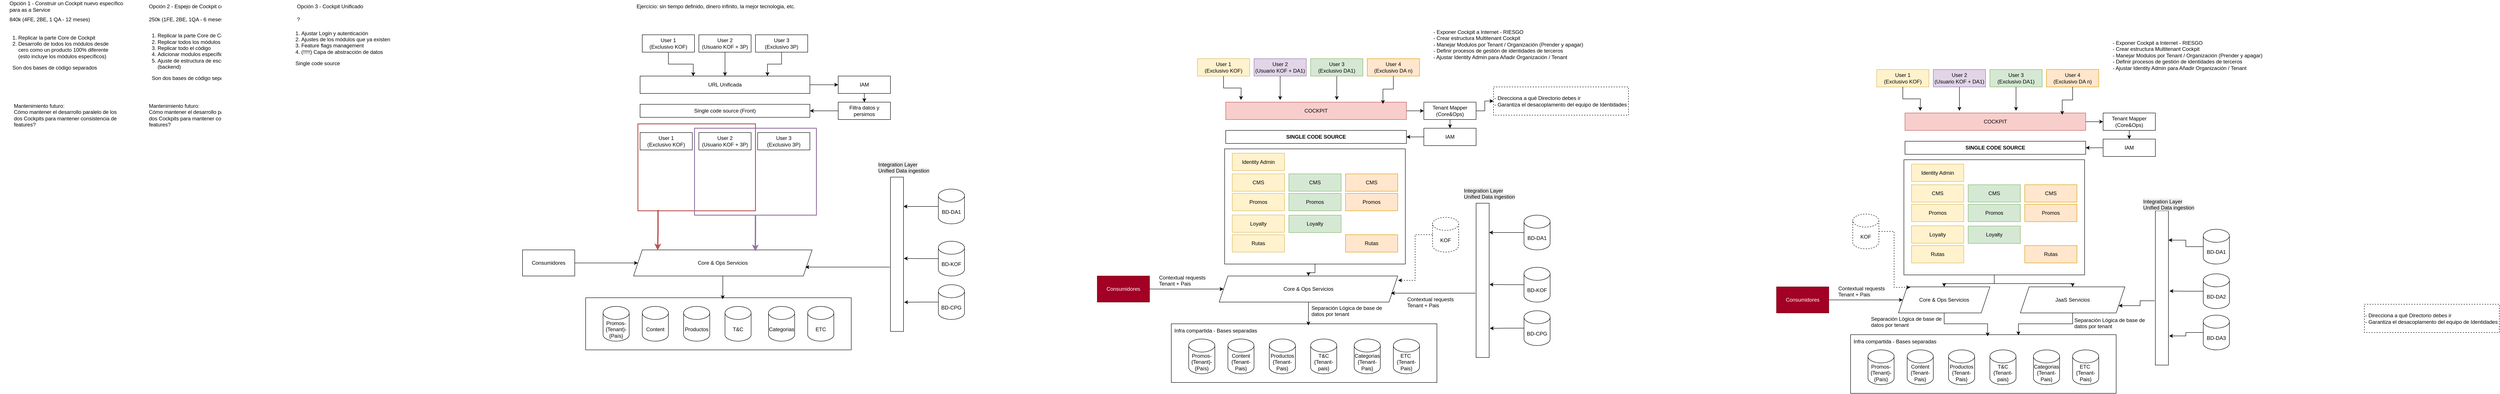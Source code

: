 <mxfile version="28.2.7">
  <diagram name="Página-1" id="Wu7hwuElQsuPuDVvXg_v">
    <mxGraphModel dx="1301" dy="725" grid="1" gridSize="10" guides="1" tooltips="1" connect="1" arrows="1" fold="1" page="1" pageScale="1" pageWidth="827" pageHeight="1169" math="0" shadow="0">
      <root>
        <mxCell id="0" />
        <mxCell id="1" parent="0" />
        <mxCell id="STXeZqaqaA8GETc3Noo8-48" value="" style="rounded=0;whiteSpace=wrap;html=1;" parent="1" vertex="1">
          <mxGeometry x="1545" y="735" width="610" height="120" as="geometry" />
        </mxCell>
        <mxCell id="fRw4ySLKxj_TL49dyoCy-1" value="Opción 1 - Construir un Cockpit nuevo específico para as a Service" style="text;html=1;align=left;verticalAlign=middle;whiteSpace=wrap;rounded=0;" parent="1" vertex="1">
          <mxGeometry x="220" y="50" width="270" height="30" as="geometry" />
        </mxCell>
        <mxCell id="fRw4ySLKxj_TL49dyoCy-2" value="Opción 2 - Espejo de Cockpit con ajustes" style="text;html=1;align=left;verticalAlign=middle;whiteSpace=wrap;rounded=0;" parent="1" vertex="1">
          <mxGeometry x="540" y="50" width="240" height="30" as="geometry" />
        </mxCell>
        <mxCell id="fRw4ySLKxj_TL49dyoCy-3" value="840k (4FE, 2BE, 1 QA - 12 meses)" style="text;html=1;align=left;verticalAlign=middle;whiteSpace=wrap;rounded=0;" parent="1" vertex="1">
          <mxGeometry x="220" y="80" width="200" height="30" as="geometry" />
        </mxCell>
        <mxCell id="fRw4ySLKxj_TL49dyoCy-4" value="&lt;ol&gt;&lt;li&gt;Replicar la parte Core de Cockpit&lt;/li&gt;&lt;li&gt;Desarrollo de todos los módulos desde cero como un producto 100% diferente (esto incluye los módulos específicos)&amp;nbsp;&lt;/li&gt;&lt;/ol&gt;&lt;div&gt;&lt;span style=&quot;white-space: pre;&quot;&gt;&#x9;&lt;/span&gt;Son dos bases de código separados&lt;/div&gt;" style="text;html=1;align=left;verticalAlign=middle;whiteSpace=wrap;rounded=0;" parent="1" vertex="1">
          <mxGeometry x="200" y="135" width="250" height="60" as="geometry" />
        </mxCell>
        <mxCell id="fRw4ySLKxj_TL49dyoCy-5" value="&lt;ol&gt;&lt;li&gt;Replicar la parte Core de Cockpit&lt;/li&gt;&lt;li&gt;Replicar todos los módulos desde cero&lt;/li&gt;&lt;li&gt;Replicar todo el código&lt;/li&gt;&lt;li&gt;Adicionar modulos específicos&lt;/li&gt;&lt;li&gt;Ajuste de estructura de escrita de datos (backend)&lt;/li&gt;&lt;/ol&gt;&lt;div&gt;&lt;span style=&quot;white-space: pre;&quot;&gt;&#x9;&lt;/span&gt;Son dos bases de código separados&lt;/div&gt;" style="text;html=1;align=left;verticalAlign=middle;whiteSpace=wrap;rounded=0;" parent="1" vertex="1">
          <mxGeometry x="520" y="130" width="260" height="90" as="geometry" />
        </mxCell>
        <mxCell id="fRw4ySLKxj_TL49dyoCy-6" value="Opción 3 - Cockpit Unificado" style="text;html=1;align=left;verticalAlign=middle;whiteSpace=wrap;rounded=0;" parent="1" vertex="1">
          <mxGeometry x="880" y="50" width="170" height="30" as="geometry" />
        </mxCell>
        <mxCell id="fRw4ySLKxj_TL49dyoCy-8" value="250k (1FE, 2BE, 1QA - 6 meses)" style="text;html=1;align=left;verticalAlign=middle;whiteSpace=wrap;rounded=0;" parent="1" vertex="1">
          <mxGeometry x="540" y="80" width="220" height="30" as="geometry" />
        </mxCell>
        <mxCell id="fRw4ySLKxj_TL49dyoCy-9" value="Mantenimiento futuro:&lt;div&gt;Cómo mantener el desarrollo paralelo de los dos Cockpits para mantener consistencia de features?&lt;/div&gt;" style="text;html=1;align=left;verticalAlign=middle;whiteSpace=wrap;rounded=0;" parent="1" vertex="1">
          <mxGeometry x="540" y="290" width="250" height="50" as="geometry" />
        </mxCell>
        <mxCell id="STXeZqaqaA8GETc3Noo8-1" value="Mantenimiento futuro:&lt;div&gt;Cómo mantener el desarrollo paralelo de los dos Cockpits para mantener consistencia de features?&lt;/div&gt;" style="text;html=1;align=left;verticalAlign=middle;whiteSpace=wrap;rounded=0;" parent="1" vertex="1">
          <mxGeometry x="230" y="290" width="250" height="50" as="geometry" />
        </mxCell>
        <mxCell id="STXeZqaqaA8GETc3Noo8-2" value="Ejercício: sin tiempo definido, dinero infinito, la mejor tecnologia, etc." style="text;html=1;align=left;verticalAlign=middle;whiteSpace=wrap;rounded=0;" parent="1" vertex="1">
          <mxGeometry x="1660" y="50" width="410" height="30" as="geometry" />
        </mxCell>
        <mxCell id="STXeZqaqaA8GETc3Noo8-16" style="edgeStyle=orthogonalEdgeStyle;rounded=0;orthogonalLoop=1;jettySize=auto;html=1;exitX=1;exitY=0.5;exitDx=0;exitDy=0;" parent="1" source="STXeZqaqaA8GETc3Noo8-3" target="STXeZqaqaA8GETc3Noo8-15" edge="1">
          <mxGeometry relative="1" as="geometry" />
        </mxCell>
        <mxCell id="STXeZqaqaA8GETc3Noo8-3" value="URL Unificada" style="rounded=0;whiteSpace=wrap;html=1;" parent="1" vertex="1">
          <mxGeometry x="1670" y="225" width="390" height="40" as="geometry" />
        </mxCell>
        <mxCell id="STXeZqaqaA8GETc3Noo8-4" value="User 1&lt;br&gt;(Exclusivo KOF)" style="rounded=0;whiteSpace=wrap;html=1;" parent="1" vertex="1">
          <mxGeometry x="1675" y="130" width="120" height="40" as="geometry" />
        </mxCell>
        <mxCell id="STXeZqaqaA8GETc3Noo8-8" style="edgeStyle=orthogonalEdgeStyle;rounded=0;orthogonalLoop=1;jettySize=auto;html=1;" parent="1" source="STXeZqaqaA8GETc3Noo8-5" target="STXeZqaqaA8GETc3Noo8-3" edge="1">
          <mxGeometry relative="1" as="geometry" />
        </mxCell>
        <mxCell id="STXeZqaqaA8GETc3Noo8-5" value="User 2&lt;br&gt;(Usuario KOF + 3P)" style="rounded=0;whiteSpace=wrap;html=1;" parent="1" vertex="1">
          <mxGeometry x="1805" y="130" width="120" height="40" as="geometry" />
        </mxCell>
        <mxCell id="STXeZqaqaA8GETc3Noo8-9" style="edgeStyle=orthogonalEdgeStyle;rounded=0;orthogonalLoop=1;jettySize=auto;html=1;entryX=0.75;entryY=0;entryDx=0;entryDy=0;" parent="1" source="STXeZqaqaA8GETc3Noo8-6" target="STXeZqaqaA8GETc3Noo8-3" edge="1">
          <mxGeometry relative="1" as="geometry" />
        </mxCell>
        <mxCell id="STXeZqaqaA8GETc3Noo8-6" value="User 3&lt;br&gt;(Exclusivo 3P)" style="rounded=0;whiteSpace=wrap;html=1;" parent="1" vertex="1">
          <mxGeometry x="1935" y="130" width="120" height="40" as="geometry" />
        </mxCell>
        <mxCell id="STXeZqaqaA8GETc3Noo8-7" style="edgeStyle=orthogonalEdgeStyle;rounded=0;orthogonalLoop=1;jettySize=auto;html=1;entryX=0.313;entryY=0.006;entryDx=0;entryDy=0;entryPerimeter=0;" parent="1" source="STXeZqaqaA8GETc3Noo8-4" target="STXeZqaqaA8GETc3Noo8-3" edge="1">
          <mxGeometry relative="1" as="geometry" />
        </mxCell>
        <mxCell id="STXeZqaqaA8GETc3Noo8-10" value="User 1&lt;br&gt;(Exclusivo KOF)" style="rounded=0;whiteSpace=wrap;html=1;" parent="1" vertex="1">
          <mxGeometry x="1670" y="355" width="120" height="40" as="geometry" />
        </mxCell>
        <mxCell id="STXeZqaqaA8GETc3Noo8-11" value="User 2&lt;br&gt;(Usuario KOF + 3P)" style="rounded=0;whiteSpace=wrap;html=1;" parent="1" vertex="1">
          <mxGeometry x="1805" y="355" width="120" height="40" as="geometry" />
        </mxCell>
        <mxCell id="STXeZqaqaA8GETc3Noo8-12" value="User 3&lt;br&gt;(Exclusivo 3P)" style="rounded=0;whiteSpace=wrap;html=1;" parent="1" vertex="1">
          <mxGeometry x="1940" y="355" width="120" height="40" as="geometry" />
        </mxCell>
        <mxCell id="STXeZqaqaA8GETc3Noo8-14" value="Single code source (Front)" style="rounded=0;whiteSpace=wrap;html=1;" parent="1" vertex="1">
          <mxGeometry x="1670" y="290" width="390" height="30" as="geometry" />
        </mxCell>
        <mxCell id="STXeZqaqaA8GETc3Noo8-19" style="edgeStyle=orthogonalEdgeStyle;rounded=0;orthogonalLoop=1;jettySize=auto;html=1;" parent="1" source="STXeZqaqaA8GETc3Noo8-15" target="STXeZqaqaA8GETc3Noo8-18" edge="1">
          <mxGeometry relative="1" as="geometry" />
        </mxCell>
        <mxCell id="STXeZqaqaA8GETc3Noo8-15" value="IAM" style="rounded=0;whiteSpace=wrap;html=1;" parent="1" vertex="1">
          <mxGeometry x="2125" y="225" width="120" height="40" as="geometry" />
        </mxCell>
        <mxCell id="STXeZqaqaA8GETc3Noo8-20" style="edgeStyle=orthogonalEdgeStyle;rounded=0;orthogonalLoop=1;jettySize=auto;html=1;" parent="1" source="STXeZqaqaA8GETc3Noo8-18" target="STXeZqaqaA8GETc3Noo8-14" edge="1">
          <mxGeometry relative="1" as="geometry" />
        </mxCell>
        <mxCell id="STXeZqaqaA8GETc3Noo8-18" value="Filtra datos y persimos" style="rounded=0;whiteSpace=wrap;html=1;" parent="1" vertex="1">
          <mxGeometry x="2125" y="285" width="120" height="40" as="geometry" />
        </mxCell>
        <mxCell id="STXeZqaqaA8GETc3Noo8-21" value="" style="rounded=0;whiteSpace=wrap;html=1;fillColor=none;strokeColor=#b85450;strokeWidth=2;" parent="1" vertex="1">
          <mxGeometry x="1665" y="335" width="270" height="200" as="geometry" />
        </mxCell>
        <mxCell id="STXeZqaqaA8GETc3Noo8-22" value="" style="rounded=0;whiteSpace=wrap;html=1;fillColor=none;strokeColor=#9673a6;strokeWidth=2;" parent="1" vertex="1">
          <mxGeometry x="1795" y="345" width="280" height="200" as="geometry" />
        </mxCell>
        <mxCell id="STXeZqaqaA8GETc3Noo8-28" value="Core &amp;amp; Ops Servicios" style="shape=parallelogram;perimeter=parallelogramPerimeter;whiteSpace=wrap;html=1;fixedSize=1;" parent="1" vertex="1">
          <mxGeometry x="1655" y="625" width="410" height="60" as="geometry" />
        </mxCell>
        <mxCell id="STXeZqaqaA8GETc3Noo8-29" value="BD-DA1" style="shape=cylinder3;whiteSpace=wrap;html=1;boundedLbl=1;backgroundOutline=1;size=15;" parent="1" vertex="1">
          <mxGeometry x="2355" y="485" width="60" height="80" as="geometry" />
        </mxCell>
        <mxCell id="STXeZqaqaA8GETc3Noo8-30" value="BD-KOF" style="shape=cylinder3;whiteSpace=wrap;html=1;boundedLbl=1;backgroundOutline=1;size=15;" parent="1" vertex="1">
          <mxGeometry x="2355" y="605" width="60" height="80" as="geometry" />
        </mxCell>
        <mxCell id="STXeZqaqaA8GETc3Noo8-31" value="BD-CPG" style="shape=cylinder3;whiteSpace=wrap;html=1;boundedLbl=1;backgroundOutline=1;size=15;" parent="1" vertex="1">
          <mxGeometry x="2355" y="705" width="60" height="80" as="geometry" />
        </mxCell>
        <mxCell id="STXeZqaqaA8GETc3Noo8-32" value="" style="rounded=0;whiteSpace=wrap;html=1;" parent="1" vertex="1">
          <mxGeometry x="2245" y="457.5" width="30" height="355" as="geometry" />
        </mxCell>
        <mxCell id="STXeZqaqaA8GETc3Noo8-33" value="&lt;span style=&quot;color: rgb(0, 0, 0); font-family: Helvetica; font-size: 12px; font-style: normal; font-variant-ligatures: normal; font-variant-caps: normal; font-weight: 400; letter-spacing: normal; orphans: 2; text-align: center; text-indent: 0px; text-transform: none; widows: 2; word-spacing: 0px; -webkit-text-stroke-width: 0px; white-space: normal; background-color: rgb(236, 236, 236); text-decoration-thickness: initial; text-decoration-style: initial; text-decoration-color: initial; float: none; display: inline !important;&quot;&gt;Integration Layer&lt;br&gt;Unified Data ingestion&lt;/span&gt;" style="text;whiteSpace=wrap;html=1;" parent="1" vertex="1">
          <mxGeometry x="2215" y="415" width="150" height="27.5" as="geometry" />
        </mxCell>
        <mxCell id="STXeZqaqaA8GETc3Noo8-34" style="edgeStyle=orthogonalEdgeStyle;rounded=0;orthogonalLoop=1;jettySize=auto;html=1;exitX=0;exitY=0.5;exitDx=0;exitDy=0;exitPerimeter=0;entryX=1;entryY=0.19;entryDx=0;entryDy=0;entryPerimeter=0;" parent="1" source="STXeZqaqaA8GETc3Noo8-29" target="STXeZqaqaA8GETc3Noo8-32" edge="1">
          <mxGeometry relative="1" as="geometry" />
        </mxCell>
        <mxCell id="STXeZqaqaA8GETc3Noo8-35" style="edgeStyle=orthogonalEdgeStyle;rounded=0;orthogonalLoop=1;jettySize=auto;html=1;exitX=0;exitY=0.5;exitDx=0;exitDy=0;exitPerimeter=0;entryX=1.023;entryY=0.527;entryDx=0;entryDy=0;entryPerimeter=0;" parent="1" source="STXeZqaqaA8GETc3Noo8-30" target="STXeZqaqaA8GETc3Noo8-32" edge="1">
          <mxGeometry relative="1" as="geometry" />
        </mxCell>
        <mxCell id="STXeZqaqaA8GETc3Noo8-36" style="edgeStyle=orthogonalEdgeStyle;rounded=0;orthogonalLoop=1;jettySize=auto;html=1;exitX=0;exitY=0.5;exitDx=0;exitDy=0;exitPerimeter=0;entryX=1.049;entryY=0.811;entryDx=0;entryDy=0;entryPerimeter=0;" parent="1" source="STXeZqaqaA8GETc3Noo8-31" target="STXeZqaqaA8GETc3Noo8-32" edge="1">
          <mxGeometry relative="1" as="geometry" />
        </mxCell>
        <mxCell id="STXeZqaqaA8GETc3Noo8-37" style="edgeStyle=orthogonalEdgeStyle;rounded=0;orthogonalLoop=1;jettySize=auto;html=1;exitX=-0.054;exitY=0.583;exitDx=0;exitDy=0;entryX=0.962;entryY=0.658;entryDx=0;entryDy=0;entryPerimeter=0;exitPerimeter=0;" parent="1" source="STXeZqaqaA8GETc3Noo8-32" target="STXeZqaqaA8GETc3Noo8-28" edge="1">
          <mxGeometry relative="1" as="geometry" />
        </mxCell>
        <mxCell id="STXeZqaqaA8GETc3Noo8-39" value="Promos-{Tenant}-{País}" style="shape=cylinder3;whiteSpace=wrap;html=1;boundedLbl=1;backgroundOutline=1;size=15;" parent="1" vertex="1">
          <mxGeometry x="1585" y="755" width="60" height="80" as="geometry" />
        </mxCell>
        <mxCell id="STXeZqaqaA8GETc3Noo8-40" value="Content" style="shape=cylinder3;whiteSpace=wrap;html=1;boundedLbl=1;backgroundOutline=1;size=15;" parent="1" vertex="1">
          <mxGeometry x="1675" y="755" width="60" height="80" as="geometry" />
        </mxCell>
        <mxCell id="STXeZqaqaA8GETc3Noo8-41" value="Productos" style="shape=cylinder3;whiteSpace=wrap;html=1;boundedLbl=1;backgroundOutline=1;size=15;" parent="1" vertex="1">
          <mxGeometry x="1770" y="755" width="60" height="80" as="geometry" />
        </mxCell>
        <mxCell id="STXeZqaqaA8GETc3Noo8-42" value="T&amp;amp;C" style="shape=cylinder3;whiteSpace=wrap;html=1;boundedLbl=1;backgroundOutline=1;size=15;" parent="1" vertex="1">
          <mxGeometry x="1865" y="755" width="60" height="80" as="geometry" />
        </mxCell>
        <mxCell id="STXeZqaqaA8GETc3Noo8-43" value="Categorias" style="shape=cylinder3;whiteSpace=wrap;html=1;boundedLbl=1;backgroundOutline=1;size=15;" parent="1" vertex="1">
          <mxGeometry x="1965" y="755" width="60" height="80" as="geometry" />
        </mxCell>
        <mxCell id="STXeZqaqaA8GETc3Noo8-44" value="ETC" style="shape=cylinder3;whiteSpace=wrap;html=1;boundedLbl=1;backgroundOutline=1;size=15;" parent="1" vertex="1">
          <mxGeometry x="2055" y="755" width="60" height="80" as="geometry" />
        </mxCell>
        <mxCell id="STXeZqaqaA8GETc3Noo8-45" style="edgeStyle=orthogonalEdgeStyle;rounded=0;orthogonalLoop=1;jettySize=auto;html=1;entryX=0.135;entryY=0.017;entryDx=0;entryDy=0;entryPerimeter=0;exitX=0.171;exitY=0.99;exitDx=0;exitDy=0;exitPerimeter=0;fillColor=#f8cecc;strokeColor=#b85450;strokeWidth=3;" parent="1" source="STXeZqaqaA8GETc3Noo8-21" target="STXeZqaqaA8GETc3Noo8-28" edge="1">
          <mxGeometry relative="1" as="geometry" />
        </mxCell>
        <mxCell id="STXeZqaqaA8GETc3Noo8-46" style="edgeStyle=orthogonalEdgeStyle;rounded=0;orthogonalLoop=1;jettySize=auto;html=1;entryX=0.682;entryY=0.054;entryDx=0;entryDy=0;entryPerimeter=0;fillColor=#e1d5e7;strokeColor=#9673a6;strokeWidth=3;" parent="1" source="STXeZqaqaA8GETc3Noo8-22" target="STXeZqaqaA8GETc3Noo8-28" edge="1">
          <mxGeometry relative="1" as="geometry" />
        </mxCell>
        <mxCell id="STXeZqaqaA8GETc3Noo8-49" style="edgeStyle=orthogonalEdgeStyle;rounded=0;orthogonalLoop=1;jettySize=auto;html=1;entryX=0.516;entryY=0.028;entryDx=0;entryDy=0;entryPerimeter=0;" parent="1" source="STXeZqaqaA8GETc3Noo8-28" target="STXeZqaqaA8GETc3Noo8-48" edge="1">
          <mxGeometry relative="1" as="geometry" />
        </mxCell>
        <mxCell id="STXeZqaqaA8GETc3Noo8-52" style="edgeStyle=orthogonalEdgeStyle;rounded=0;orthogonalLoop=1;jettySize=auto;html=1;exitX=1;exitY=0.5;exitDx=0;exitDy=0;" parent="1" source="STXeZqaqaA8GETc3Noo8-51" target="STXeZqaqaA8GETc3Noo8-28" edge="1">
          <mxGeometry relative="1" as="geometry">
            <mxPoint x="1515" y="655" as="sourcePoint" />
          </mxGeometry>
        </mxCell>
        <mxCell id="STXeZqaqaA8GETc3Noo8-51" value="Consumidores" style="rounded=0;whiteSpace=wrap;html=1;" parent="1" vertex="1">
          <mxGeometry x="1400" y="625" width="120" height="60" as="geometry" />
        </mxCell>
        <mxCell id="STXeZqaqaA8GETc3Noo8-53" value="&lt;ol&gt;&lt;li&gt;Ajustar Login y autenticación&lt;/li&gt;&lt;li&gt;Ajustes de los módulos que ya existen&lt;/li&gt;&lt;li&gt;Feature flags management&lt;/li&gt;&lt;li&gt;(!!!!!) Capa de abstracción de datos&lt;/li&gt;&lt;/ol&gt;&lt;div&gt;&lt;span style=&quot;white-space: pre;&quot;&gt;&#x9;&lt;/span&gt;Single code source&lt;/div&gt;" style="text;html=1;align=left;verticalAlign=middle;whiteSpace=wrap;rounded=0;" parent="1" vertex="1">
          <mxGeometry x="850" y="110" width="260" height="90" as="geometry" />
        </mxCell>
        <mxCell id="STXeZqaqaA8GETc3Noo8-54" value="?" style="text;html=1;align=left;verticalAlign=middle;whiteSpace=wrap;rounded=0;" parent="1" vertex="1">
          <mxGeometry x="880" y="80" width="220" height="30" as="geometry" />
        </mxCell>
        <mxCell id="oagNUMbqZlV5k69SQIgw-1" value="" style="rounded=0;whiteSpace=wrap;html=1;" vertex="1" parent="1">
          <mxGeometry x="2890" y="795" width="610" height="135" as="geometry" />
        </mxCell>
        <mxCell id="oagNUMbqZlV5k69SQIgw-3" style="edgeStyle=orthogonalEdgeStyle;rounded=0;orthogonalLoop=1;jettySize=auto;html=1;exitX=1;exitY=0.5;exitDx=0;exitDy=0;" edge="1" parent="1" source="oagNUMbqZlV5k69SQIgw-4" target="oagNUMbqZlV5k69SQIgw-16">
          <mxGeometry relative="1" as="geometry" />
        </mxCell>
        <mxCell id="oagNUMbqZlV5k69SQIgw-4" value="COCKPIT" style="rounded=0;whiteSpace=wrap;html=1;fillColor=#f8cecc;strokeColor=#b85450;" vertex="1" parent="1">
          <mxGeometry x="3015" y="285" width="415" height="40" as="geometry" />
        </mxCell>
        <mxCell id="oagNUMbqZlV5k69SQIgw-5" value="User 1&lt;br&gt;(Exclusivo KOF)" style="rounded=0;whiteSpace=wrap;html=1;fillColor=#fff2cc;strokeColor=#d6b656;align=center;verticalAlign=middle;fontFamily=Helvetica;fontSize=12;fontColor=default;" vertex="1" parent="1">
          <mxGeometry x="2950" y="185" width="120" height="40" as="geometry" />
        </mxCell>
        <mxCell id="oagNUMbqZlV5k69SQIgw-6" style="edgeStyle=orthogonalEdgeStyle;rounded=0;orthogonalLoop=1;jettySize=auto;html=1;" edge="1" parent="1" source="oagNUMbqZlV5k69SQIgw-7">
          <mxGeometry relative="1" as="geometry">
            <mxPoint x="3140" y="280" as="targetPoint" />
          </mxGeometry>
        </mxCell>
        <mxCell id="oagNUMbqZlV5k69SQIgw-7" value="User 2&lt;br&gt;(Usuario KOF + DA1)" style="rounded=0;whiteSpace=wrap;html=1;fillColor=#e1d5e7;strokeColor=#9673a6;" vertex="1" parent="1">
          <mxGeometry x="3080" y="185" width="120" height="40" as="geometry" />
        </mxCell>
        <mxCell id="oagNUMbqZlV5k69SQIgw-8" style="edgeStyle=orthogonalEdgeStyle;rounded=0;orthogonalLoop=1;jettySize=auto;html=1;" edge="1" parent="1" source="oagNUMbqZlV5k69SQIgw-9">
          <mxGeometry relative="1" as="geometry">
            <mxPoint x="3270" y="280" as="targetPoint" />
          </mxGeometry>
        </mxCell>
        <mxCell id="oagNUMbqZlV5k69SQIgw-9" value="User 3&lt;br&gt;(Exclusivo DA1)" style="rounded=0;whiteSpace=wrap;html=1;fillColor=#d5e8d4;strokeColor=#82b366;" vertex="1" parent="1">
          <mxGeometry x="3210" y="185" width="120" height="40" as="geometry" />
        </mxCell>
        <mxCell id="oagNUMbqZlV5k69SQIgw-10" style="edgeStyle=orthogonalEdgeStyle;rounded=0;orthogonalLoop=1;jettySize=auto;html=1;" edge="1" parent="1" source="oagNUMbqZlV5k69SQIgw-5">
          <mxGeometry relative="1" as="geometry">
            <mxPoint x="3050" y="280" as="targetPoint" />
          </mxGeometry>
        </mxCell>
        <mxCell id="oagNUMbqZlV5k69SQIgw-14" value="&lt;b&gt;SINGLE CODE SOURCE&lt;/b&gt;" style="rounded=0;whiteSpace=wrap;html=1;" vertex="1" parent="1">
          <mxGeometry x="3015" y="350" width="415" height="30" as="geometry" />
        </mxCell>
        <mxCell id="oagNUMbqZlV5k69SQIgw-15" style="edgeStyle=orthogonalEdgeStyle;rounded=0;orthogonalLoop=1;jettySize=auto;html=1;" edge="1" parent="1" source="oagNUMbqZlV5k69SQIgw-16" target="oagNUMbqZlV5k69SQIgw-18">
          <mxGeometry relative="1" as="geometry" />
        </mxCell>
        <mxCell id="oagNUMbqZlV5k69SQIgw-116" value="" style="edgeStyle=orthogonalEdgeStyle;rounded=0;orthogonalLoop=1;jettySize=auto;html=1;" edge="1" parent="1" source="oagNUMbqZlV5k69SQIgw-16" target="oagNUMbqZlV5k69SQIgw-115">
          <mxGeometry relative="1" as="geometry" />
        </mxCell>
        <mxCell id="oagNUMbqZlV5k69SQIgw-16" value="Tenant Mapper&lt;br&gt;(Core&amp;amp;Ops)" style="rounded=0;whiteSpace=wrap;html=1;" vertex="1" parent="1">
          <mxGeometry x="3470" y="285" width="120" height="40" as="geometry" />
        </mxCell>
        <mxCell id="oagNUMbqZlV5k69SQIgw-17" style="edgeStyle=orthogonalEdgeStyle;rounded=0;orthogonalLoop=1;jettySize=auto;html=1;" edge="1" parent="1" source="oagNUMbqZlV5k69SQIgw-18" target="oagNUMbqZlV5k69SQIgw-14">
          <mxGeometry relative="1" as="geometry" />
        </mxCell>
        <mxCell id="oagNUMbqZlV5k69SQIgw-18" value="IAM" style="rounded=0;whiteSpace=wrap;html=1;" vertex="1" parent="1">
          <mxGeometry x="3470" y="345" width="120" height="40" as="geometry" />
        </mxCell>
        <mxCell id="oagNUMbqZlV5k69SQIgw-21" value="Core &amp;amp; Ops Servicios" style="shape=parallelogram;perimeter=parallelogramPerimeter;whiteSpace=wrap;html=1;fixedSize=1;" vertex="1" parent="1">
          <mxGeometry x="3000" y="685" width="410" height="60" as="geometry" />
        </mxCell>
        <mxCell id="oagNUMbqZlV5k69SQIgw-22" value="BD-DA1" style="shape=cylinder3;whiteSpace=wrap;html=1;boundedLbl=1;backgroundOutline=1;size=15;" vertex="1" parent="1">
          <mxGeometry x="3700" y="545" width="60" height="80" as="geometry" />
        </mxCell>
        <mxCell id="oagNUMbqZlV5k69SQIgw-23" value="BD-KOF" style="shape=cylinder3;whiteSpace=wrap;html=1;boundedLbl=1;backgroundOutline=1;size=15;" vertex="1" parent="1">
          <mxGeometry x="3700" y="665" width="60" height="80" as="geometry" />
        </mxCell>
        <mxCell id="oagNUMbqZlV5k69SQIgw-24" value="BD-CPG" style="shape=cylinder3;whiteSpace=wrap;html=1;boundedLbl=1;backgroundOutline=1;size=15;" vertex="1" parent="1">
          <mxGeometry x="3700" y="765" width="60" height="80" as="geometry" />
        </mxCell>
        <mxCell id="oagNUMbqZlV5k69SQIgw-25" value="" style="rounded=0;whiteSpace=wrap;html=1;" vertex="1" parent="1">
          <mxGeometry x="3590" y="517.5" width="30" height="355" as="geometry" />
        </mxCell>
        <mxCell id="oagNUMbqZlV5k69SQIgw-26" value="&lt;span style=&quot;color: rgb(0, 0, 0); font-family: Helvetica; font-size: 12px; font-style: normal; font-variant-ligatures: normal; font-variant-caps: normal; font-weight: 400; letter-spacing: normal; orphans: 2; text-align: center; text-indent: 0px; text-transform: none; widows: 2; word-spacing: 0px; -webkit-text-stroke-width: 0px; white-space: normal; background-color: rgb(236, 236, 236); text-decoration-thickness: initial; text-decoration-style: initial; text-decoration-color: initial; float: none; display: inline !important;&quot;&gt;Integration Layer&lt;br&gt;Unified Data ingestion&lt;/span&gt;" style="text;whiteSpace=wrap;html=1;" vertex="1" parent="1">
          <mxGeometry x="3560" y="475" width="150" height="27.5" as="geometry" />
        </mxCell>
        <mxCell id="oagNUMbqZlV5k69SQIgw-27" style="edgeStyle=orthogonalEdgeStyle;rounded=0;orthogonalLoop=1;jettySize=auto;html=1;exitX=0;exitY=0.5;exitDx=0;exitDy=0;exitPerimeter=0;entryX=1;entryY=0.19;entryDx=0;entryDy=0;entryPerimeter=0;" edge="1" parent="1" source="oagNUMbqZlV5k69SQIgw-22" target="oagNUMbqZlV5k69SQIgw-25">
          <mxGeometry relative="1" as="geometry" />
        </mxCell>
        <mxCell id="oagNUMbqZlV5k69SQIgw-28" style="edgeStyle=orthogonalEdgeStyle;rounded=0;orthogonalLoop=1;jettySize=auto;html=1;exitX=0;exitY=0.5;exitDx=0;exitDy=0;exitPerimeter=0;entryX=1.023;entryY=0.527;entryDx=0;entryDy=0;entryPerimeter=0;" edge="1" parent="1" source="oagNUMbqZlV5k69SQIgw-23" target="oagNUMbqZlV5k69SQIgw-25">
          <mxGeometry relative="1" as="geometry" />
        </mxCell>
        <mxCell id="oagNUMbqZlV5k69SQIgw-29" style="edgeStyle=orthogonalEdgeStyle;rounded=0;orthogonalLoop=1;jettySize=auto;html=1;exitX=0;exitY=0.5;exitDx=0;exitDy=0;exitPerimeter=0;entryX=1.049;entryY=0.811;entryDx=0;entryDy=0;entryPerimeter=0;" edge="1" parent="1" source="oagNUMbqZlV5k69SQIgw-24" target="oagNUMbqZlV5k69SQIgw-25">
          <mxGeometry relative="1" as="geometry" />
        </mxCell>
        <mxCell id="oagNUMbqZlV5k69SQIgw-30" style="edgeStyle=orthogonalEdgeStyle;rounded=0;orthogonalLoop=1;jettySize=auto;html=1;exitX=-0.054;exitY=0.583;exitDx=0;exitDy=0;entryX=0.962;entryY=0.658;entryDx=0;entryDy=0;entryPerimeter=0;exitPerimeter=0;" edge="1" parent="1" source="oagNUMbqZlV5k69SQIgw-25" target="oagNUMbqZlV5k69SQIgw-21">
          <mxGeometry relative="1" as="geometry" />
        </mxCell>
        <mxCell id="oagNUMbqZlV5k69SQIgw-31" value="Promos-{Tenant}-{País}" style="shape=cylinder3;whiteSpace=wrap;html=1;boundedLbl=1;backgroundOutline=1;size=15;" vertex="1" parent="1">
          <mxGeometry x="2930" y="830" width="60" height="80" as="geometry" />
        </mxCell>
        <mxCell id="oagNUMbqZlV5k69SQIgw-32" value="Content&lt;div&gt;{Tenant-Pais}&lt;/div&gt;" style="shape=cylinder3;whiteSpace=wrap;html=1;boundedLbl=1;backgroundOutline=1;size=15;" vertex="1" parent="1">
          <mxGeometry x="3020" y="830" width="60" height="80" as="geometry" />
        </mxCell>
        <mxCell id="oagNUMbqZlV5k69SQIgw-33" value="Productos {Tenant-Pais}" style="shape=cylinder3;whiteSpace=wrap;html=1;boundedLbl=1;backgroundOutline=1;size=15;" vertex="1" parent="1">
          <mxGeometry x="3115" y="830" width="60" height="80" as="geometry" />
        </mxCell>
        <mxCell id="oagNUMbqZlV5k69SQIgw-34" value="T&amp;amp;C&lt;div&gt;{Tenant-pais}&lt;/div&gt;" style="shape=cylinder3;whiteSpace=wrap;html=1;boundedLbl=1;backgroundOutline=1;size=15;" vertex="1" parent="1">
          <mxGeometry x="3210" y="830" width="60" height="80" as="geometry" />
        </mxCell>
        <mxCell id="oagNUMbqZlV5k69SQIgw-35" value="Categorias {Tenant-Pais}" style="shape=cylinder3;whiteSpace=wrap;html=1;boundedLbl=1;backgroundOutline=1;size=15;" vertex="1" parent="1">
          <mxGeometry x="3310" y="830" width="60" height="80" as="geometry" />
        </mxCell>
        <mxCell id="oagNUMbqZlV5k69SQIgw-36" value="ETC&amp;nbsp;&lt;br&gt;{Tenant-Pais}" style="shape=cylinder3;whiteSpace=wrap;html=1;boundedLbl=1;backgroundOutline=1;size=15;" vertex="1" parent="1">
          <mxGeometry x="3400" y="830" width="60" height="80" as="geometry" />
        </mxCell>
        <mxCell id="oagNUMbqZlV5k69SQIgw-39" style="edgeStyle=orthogonalEdgeStyle;rounded=0;orthogonalLoop=1;jettySize=auto;html=1;entryX=0.516;entryY=0.028;entryDx=0;entryDy=0;entryPerimeter=0;" edge="1" parent="1" source="oagNUMbqZlV5k69SQIgw-21" target="oagNUMbqZlV5k69SQIgw-1">
          <mxGeometry relative="1" as="geometry" />
        </mxCell>
        <mxCell id="oagNUMbqZlV5k69SQIgw-40" style="edgeStyle=orthogonalEdgeStyle;rounded=0;orthogonalLoop=1;jettySize=auto;html=1;exitX=1;exitY=0.5;exitDx=0;exitDy=0;" edge="1" parent="1" target="oagNUMbqZlV5k69SQIgw-21" source="oagNUMbqZlV5k69SQIgw-41">
          <mxGeometry relative="1" as="geometry">
            <mxPoint x="2860" y="745" as="sourcePoint" />
          </mxGeometry>
        </mxCell>
        <mxCell id="oagNUMbqZlV5k69SQIgw-41" value="Consumidores" style="rounded=0;whiteSpace=wrap;html=1;fillColor=#a20025;fontColor=#ffffff;strokeColor=#6F0000;" vertex="1" parent="1">
          <mxGeometry x="2720" y="685" width="120" height="60" as="geometry" />
        </mxCell>
        <mxCell id="oagNUMbqZlV5k69SQIgw-42" value="&lt;div style=&quot;&quot;&gt;&lt;span style=&quot;background-color: transparent; color: light-dark(rgb(0, 0, 0), rgb(255, 255, 255));&quot;&gt;- Exponer Cockpit a Internet - RIESGO&lt;/span&gt;&lt;/div&gt;&lt;div style=&quot;&quot;&gt;&lt;span style=&quot;background-color: transparent; color: light-dark(rgb(0, 0, 0), rgb(255, 255, 255));&quot;&gt;- Crear estructura Multitenant Cockpit&lt;/span&gt;&lt;/div&gt;&lt;div style=&quot;&quot;&gt;&lt;span style=&quot;background-color: transparent; color: light-dark(rgb(0, 0, 0), rgb(255, 255, 255));&quot;&gt;- Manejar Modulos por Tenant / Organización (Prender y apagar)&lt;/span&gt;&lt;/div&gt;&lt;div style=&quot;&quot;&gt;&lt;span style=&quot;background-color: transparent; color: light-dark(rgb(0, 0, 0), rgb(255, 255, 255));&quot;&gt;- Definir procesos de gestión de identidades de terceros&lt;/span&gt;&lt;/div&gt;&lt;div style=&quot;&quot;&gt;&lt;span style=&quot;background-color: transparent; color: light-dark(rgb(0, 0, 0), rgb(255, 255, 255));&quot;&gt;- Ajustar Identity Admin para Añadir Organización / Tenant&lt;/span&gt;&lt;/div&gt;" style="text;whiteSpace=wrap;html=1;" vertex="1" parent="1">
          <mxGeometry x="3490" y="110" width="350" height="110" as="geometry" />
        </mxCell>
        <mxCell id="oagNUMbqZlV5k69SQIgw-43" value="&lt;div style=&quot;&quot;&gt;&lt;span style=&quot;background-color: transparent; color: light-dark(rgb(0, 0, 0), rgb(255, 255, 255));&quot;&gt;Contextual requests&amp;nbsp;&lt;br&gt;Tenant + Pais&lt;/span&gt;&lt;/div&gt;" style="text;whiteSpace=wrap;html=1;align=left;" vertex="1" parent="1">
          <mxGeometry x="2860" y="675" width="170" height="40" as="geometry" />
        </mxCell>
        <mxCell id="oagNUMbqZlV5k69SQIgw-44" value="&lt;div style=&quot;&quot;&gt;&lt;span style=&quot;background-color: transparent; color: light-dark(rgb(0, 0, 0), rgb(255, 255, 255));&quot;&gt;Contextual requests&amp;nbsp;&lt;br&gt;Tenant + Pais&lt;/span&gt;&lt;/div&gt;" style="text;whiteSpace=wrap;html=1;align=left;" vertex="1" parent="1">
          <mxGeometry x="3430" y="725" width="170" height="40" as="geometry" />
        </mxCell>
        <mxCell id="oagNUMbqZlV5k69SQIgw-45" value="&lt;div style=&quot;&quot;&gt;Separación Lógica de base de datos por tenant&lt;/div&gt;" style="text;whiteSpace=wrap;html=1;align=left;" vertex="1" parent="1">
          <mxGeometry x="3210" y="745" width="170" height="40" as="geometry" />
        </mxCell>
        <mxCell id="oagNUMbqZlV5k69SQIgw-117" style="edgeStyle=orthogonalEdgeStyle;rounded=0;orthogonalLoop=1;jettySize=auto;html=1;entryX=0.5;entryY=0;entryDx=0;entryDy=0;" edge="1" parent="1" source="oagNUMbqZlV5k69SQIgw-46" target="oagNUMbqZlV5k69SQIgw-21">
          <mxGeometry relative="1" as="geometry" />
        </mxCell>
        <mxCell id="oagNUMbqZlV5k69SQIgw-46" value="" style="rounded=0;whiteSpace=wrap;html=1;" vertex="1" parent="1">
          <mxGeometry x="3012.5" y="392.5" width="415" height="265" as="geometry" />
        </mxCell>
        <mxCell id="oagNUMbqZlV5k69SQIgw-47" value="Identity Admin" style="rounded=0;whiteSpace=wrap;html=1;fillColor=#fff2cc;strokeColor=#d6b656;align=center;verticalAlign=middle;fontFamily=Helvetica;fontSize=12;fontColor=default;" vertex="1" parent="1">
          <mxGeometry x="3030" y="402.5" width="120" height="40" as="geometry" />
        </mxCell>
        <mxCell id="oagNUMbqZlV5k69SQIgw-48" value="CMS" style="rounded=0;whiteSpace=wrap;html=1;fillColor=#fff2cc;strokeColor=#d6b656;align=center;verticalAlign=middle;fontFamily=Helvetica;fontSize=12;fontColor=default;" vertex="1" parent="1">
          <mxGeometry x="3030" y="450" width="120" height="40" as="geometry" />
        </mxCell>
        <mxCell id="oagNUMbqZlV5k69SQIgw-49" value="Promos" style="rounded=0;whiteSpace=wrap;html=1;fillColor=#fff2cc;strokeColor=#d6b656;align=center;verticalAlign=middle;fontFamily=Helvetica;fontSize=12;fontColor=default;" vertex="1" parent="1">
          <mxGeometry x="3030" y="495" width="120" height="40" as="geometry" />
        </mxCell>
        <mxCell id="oagNUMbqZlV5k69SQIgw-50" value="Loyalty" style="rounded=0;whiteSpace=wrap;html=1;fillColor=#fff2cc;strokeColor=#d6b656;align=center;verticalAlign=middle;fontFamily=Helvetica;fontSize=12;fontColor=default;" vertex="1" parent="1">
          <mxGeometry x="3030" y="544.5" width="120" height="40" as="geometry" />
        </mxCell>
        <mxCell id="oagNUMbqZlV5k69SQIgw-51" value="User 4&lt;br&gt;(Exclusivo DA n)" style="rounded=0;whiteSpace=wrap;html=1;fillColor=#ffe6cc;strokeColor=#d79b00;" vertex="1" parent="1">
          <mxGeometry x="3340" y="185" width="120" height="40" as="geometry" />
        </mxCell>
        <mxCell id="oagNUMbqZlV5k69SQIgw-53" value="CMS" style="rounded=0;whiteSpace=wrap;html=1;fillColor=#d5e8d4;strokeColor=#82b366;align=center;verticalAlign=middle;fontFamily=Helvetica;fontSize=12;" vertex="1" parent="1">
          <mxGeometry x="3160" y="450" width="120" height="40" as="geometry" />
        </mxCell>
        <mxCell id="oagNUMbqZlV5k69SQIgw-54" value="Promos" style="rounded=0;whiteSpace=wrap;html=1;fillColor=#d5e8d4;strokeColor=#82b366;align=center;verticalAlign=middle;fontFamily=Helvetica;fontSize=12;" vertex="1" parent="1">
          <mxGeometry x="3160" y="495" width="120" height="40" as="geometry" />
        </mxCell>
        <mxCell id="oagNUMbqZlV5k69SQIgw-55" value="Loyalty" style="rounded=0;whiteSpace=wrap;html=1;fillColor=#d5e8d4;strokeColor=#82b366;align=center;verticalAlign=middle;fontFamily=Helvetica;fontSize=12;" vertex="1" parent="1">
          <mxGeometry x="3160" y="545" width="120" height="40" as="geometry" />
        </mxCell>
        <mxCell id="oagNUMbqZlV5k69SQIgw-56" value="CMS" style="rounded=0;whiteSpace=wrap;html=1;fillColor=#ffe6cc;strokeColor=#d79b00;align=center;verticalAlign=middle;fontFamily=Helvetica;fontSize=12;" vertex="1" parent="1">
          <mxGeometry x="3290" y="450" width="120" height="40" as="geometry" />
        </mxCell>
        <mxCell id="oagNUMbqZlV5k69SQIgw-57" value="Promos" style="rounded=0;whiteSpace=wrap;html=1;fillColor=#ffe6cc;strokeColor=#d79b00;align=center;verticalAlign=middle;fontFamily=Helvetica;fontSize=12;" vertex="1" parent="1">
          <mxGeometry x="3290" y="495" width="120" height="40" as="geometry" />
        </mxCell>
        <mxCell id="oagNUMbqZlV5k69SQIgw-59" value="Rutas" style="rounded=0;whiteSpace=wrap;html=1;fillColor=#ffe6cc;strokeColor=#d79b00;align=center;verticalAlign=middle;fontFamily=Helvetica;fontSize=12;" vertex="1" parent="1">
          <mxGeometry x="3290" y="590" width="120" height="40" as="geometry" />
        </mxCell>
        <mxCell id="oagNUMbqZlV5k69SQIgw-60" value="Rutas" style="rounded=0;whiteSpace=wrap;html=1;fillColor=#fff2cc;strokeColor=#d6b656;align=center;verticalAlign=middle;fontFamily=Helvetica;fontSize=12;fontColor=default;" vertex="1" parent="1">
          <mxGeometry x="3030" y="590" width="120" height="40" as="geometry" />
        </mxCell>
        <mxCell id="oagNUMbqZlV5k69SQIgw-61" style="edgeStyle=orthogonalEdgeStyle;rounded=0;orthogonalLoop=1;jettySize=auto;html=1;entryX=0.87;entryY=0.102;entryDx=0;entryDy=0;entryPerimeter=0;" edge="1" parent="1" source="oagNUMbqZlV5k69SQIgw-51" target="oagNUMbqZlV5k69SQIgw-4">
          <mxGeometry relative="1" as="geometry" />
        </mxCell>
        <mxCell id="oagNUMbqZlV5k69SQIgw-62" value="" style="shape=image;html=1;verticalAlign=top;verticalLabelPosition=bottom;labelBackgroundColor=#ffffff;imageAspect=0;aspect=fixed;image=https://icons.diagrams.net/icon-cache1/AIGA_Symbol_Signs-2360/aiga_information-690.svg" vertex="1" parent="1">
          <mxGeometry x="3125.17" y="140" width="29.66" height="30" as="geometry" />
        </mxCell>
        <mxCell id="oagNUMbqZlV5k69SQIgw-115" value="- Direcciona a qué Directorio debes ir&lt;div&gt;- Garantiza el desacoplamento del equipo de Identidades&lt;/div&gt;" style="rounded=0;whiteSpace=wrap;html=1;dashed=1;align=left;" vertex="1" parent="1">
          <mxGeometry x="3630" y="250" width="310" height="65" as="geometry" />
        </mxCell>
        <mxCell id="oagNUMbqZlV5k69SQIgw-118" value="&lt;div style=&quot;&quot;&gt;Infra compartida - Bases separadas&lt;/div&gt;" style="text;whiteSpace=wrap;html=1;align=left;" vertex="1" parent="1">
          <mxGeometry x="2895" y="797" width="210" height="25" as="geometry" />
        </mxCell>
        <mxCell id="oagNUMbqZlV5k69SQIgw-119" value="KOF" style="shape=cylinder3;whiteSpace=wrap;html=1;boundedLbl=1;backgroundOutline=1;size=15;dashed=1;" vertex="1" parent="1">
          <mxGeometry x="3490" y="550" width="60" height="80" as="geometry" />
        </mxCell>
        <mxCell id="oagNUMbqZlV5k69SQIgw-120" style="edgeStyle=orthogonalEdgeStyle;rounded=0;orthogonalLoop=1;jettySize=auto;html=1;exitX=0;exitY=0.5;exitDx=0;exitDy=0;exitPerimeter=0;entryX=1.002;entryY=0.167;entryDx=0;entryDy=0;entryPerimeter=0;dashed=1;" edge="1" parent="1" source="oagNUMbqZlV5k69SQIgw-119" target="oagNUMbqZlV5k69SQIgw-21">
          <mxGeometry relative="1" as="geometry">
            <mxPoint x="3421" y="600" as="targetPoint" />
          </mxGeometry>
        </mxCell>
        <mxCell id="oagNUMbqZlV5k69SQIgw-121" value="" style="rounded=0;whiteSpace=wrap;html=1;" vertex="1" parent="1">
          <mxGeometry x="4450" y="820" width="610" height="135" as="geometry" />
        </mxCell>
        <mxCell id="oagNUMbqZlV5k69SQIgw-122" style="edgeStyle=orthogonalEdgeStyle;rounded=0;orthogonalLoop=1;jettySize=auto;html=1;exitX=1;exitY=0.5;exitDx=0;exitDy=0;" edge="1" parent="1" source="oagNUMbqZlV5k69SQIgw-123" target="oagNUMbqZlV5k69SQIgw-133">
          <mxGeometry relative="1" as="geometry" />
        </mxCell>
        <mxCell id="oagNUMbqZlV5k69SQIgw-123" value="COCKPIT" style="rounded=0;whiteSpace=wrap;html=1;fillColor=#f8cecc;strokeColor=#b85450;" vertex="1" parent="1">
          <mxGeometry x="4575" y="310" width="415" height="40" as="geometry" />
        </mxCell>
        <mxCell id="oagNUMbqZlV5k69SQIgw-124" value="User 1&lt;br&gt;(Exclusivo KOF)" style="rounded=0;whiteSpace=wrap;html=1;fillColor=#fff2cc;strokeColor=#d6b656;align=center;verticalAlign=middle;fontFamily=Helvetica;fontSize=12;fontColor=default;" vertex="1" parent="1">
          <mxGeometry x="4510" y="210" width="120" height="40" as="geometry" />
        </mxCell>
        <mxCell id="oagNUMbqZlV5k69SQIgw-125" style="edgeStyle=orthogonalEdgeStyle;rounded=0;orthogonalLoop=1;jettySize=auto;html=1;" edge="1" parent="1" source="oagNUMbqZlV5k69SQIgw-126">
          <mxGeometry relative="1" as="geometry">
            <mxPoint x="4700" y="305" as="targetPoint" />
          </mxGeometry>
        </mxCell>
        <mxCell id="oagNUMbqZlV5k69SQIgw-126" value="User 2&lt;br&gt;(Usuario KOF + DA1)" style="rounded=0;whiteSpace=wrap;html=1;fillColor=#e1d5e7;strokeColor=#9673a6;" vertex="1" parent="1">
          <mxGeometry x="4640" y="210" width="120" height="40" as="geometry" />
        </mxCell>
        <mxCell id="oagNUMbqZlV5k69SQIgw-127" style="edgeStyle=orthogonalEdgeStyle;rounded=0;orthogonalLoop=1;jettySize=auto;html=1;" edge="1" parent="1" source="oagNUMbqZlV5k69SQIgw-128">
          <mxGeometry relative="1" as="geometry">
            <mxPoint x="4830" y="305" as="targetPoint" />
          </mxGeometry>
        </mxCell>
        <mxCell id="oagNUMbqZlV5k69SQIgw-128" value="User 3&lt;br&gt;(Exclusivo DA1)" style="rounded=0;whiteSpace=wrap;html=1;fillColor=#d5e8d4;strokeColor=#82b366;" vertex="1" parent="1">
          <mxGeometry x="4770" y="210" width="120" height="40" as="geometry" />
        </mxCell>
        <mxCell id="oagNUMbqZlV5k69SQIgw-129" style="edgeStyle=orthogonalEdgeStyle;rounded=0;orthogonalLoop=1;jettySize=auto;html=1;" edge="1" parent="1" source="oagNUMbqZlV5k69SQIgw-124">
          <mxGeometry relative="1" as="geometry">
            <mxPoint x="4610" y="305" as="targetPoint" />
          </mxGeometry>
        </mxCell>
        <mxCell id="oagNUMbqZlV5k69SQIgw-130" value="&lt;b&gt;SINGLE CODE SOURCE&lt;/b&gt;" style="rounded=0;whiteSpace=wrap;html=1;" vertex="1" parent="1">
          <mxGeometry x="4575" y="375" width="415" height="30" as="geometry" />
        </mxCell>
        <mxCell id="oagNUMbqZlV5k69SQIgw-131" style="edgeStyle=orthogonalEdgeStyle;rounded=0;orthogonalLoop=1;jettySize=auto;html=1;" edge="1" parent="1" source="oagNUMbqZlV5k69SQIgw-133" target="oagNUMbqZlV5k69SQIgw-135">
          <mxGeometry relative="1" as="geometry" />
        </mxCell>
        <mxCell id="oagNUMbqZlV5k69SQIgw-133" value="Tenant Mapper&lt;br&gt;(Core&amp;amp;Ops)" style="rounded=0;whiteSpace=wrap;html=1;" vertex="1" parent="1">
          <mxGeometry x="5030" y="310" width="120" height="40" as="geometry" />
        </mxCell>
        <mxCell id="oagNUMbqZlV5k69SQIgw-134" style="edgeStyle=orthogonalEdgeStyle;rounded=0;orthogonalLoop=1;jettySize=auto;html=1;" edge="1" parent="1" source="oagNUMbqZlV5k69SQIgw-135" target="oagNUMbqZlV5k69SQIgw-130">
          <mxGeometry relative="1" as="geometry" />
        </mxCell>
        <mxCell id="oagNUMbqZlV5k69SQIgw-135" value="IAM" style="rounded=0;whiteSpace=wrap;html=1;" vertex="1" parent="1">
          <mxGeometry x="5030" y="370" width="120" height="40" as="geometry" />
        </mxCell>
        <mxCell id="oagNUMbqZlV5k69SQIgw-136" value="Core &amp;amp; Ops Servicios" style="shape=parallelogram;perimeter=parallelogramPerimeter;whiteSpace=wrap;html=1;fixedSize=1;" vertex="1" parent="1">
          <mxGeometry x="4560" y="710" width="210" height="60" as="geometry" />
        </mxCell>
        <mxCell id="oagNUMbqZlV5k69SQIgw-137" value="BD-DA1" style="shape=cylinder3;whiteSpace=wrap;html=1;boundedLbl=1;backgroundOutline=1;size=15;" vertex="1" parent="1">
          <mxGeometry x="5260" y="577.5" width="60" height="80" as="geometry" />
        </mxCell>
        <mxCell id="oagNUMbqZlV5k69SQIgw-139" value="BD-DA3" style="shape=cylinder3;whiteSpace=wrap;html=1;boundedLbl=1;backgroundOutline=1;size=15;" vertex="1" parent="1">
          <mxGeometry x="5260" y="775" width="60" height="80" as="geometry" />
        </mxCell>
        <mxCell id="oagNUMbqZlV5k69SQIgw-140" value="" style="rounded=0;whiteSpace=wrap;html=1;" vertex="1" parent="1">
          <mxGeometry x="5150" y="535" width="30" height="355" as="geometry" />
        </mxCell>
        <mxCell id="oagNUMbqZlV5k69SQIgw-141" value="&lt;span style=&quot;color: rgb(0, 0, 0); font-family: Helvetica; font-size: 12px; font-style: normal; font-variant-ligatures: normal; font-variant-caps: normal; font-weight: 400; letter-spacing: normal; orphans: 2; text-align: center; text-indent: 0px; text-transform: none; widows: 2; word-spacing: 0px; -webkit-text-stroke-width: 0px; white-space: normal; background-color: rgb(236, 236, 236); text-decoration-thickness: initial; text-decoration-style: initial; text-decoration-color: initial; float: none; display: inline !important;&quot;&gt;Integration Layer&lt;br&gt;Unified Data ingestion&lt;/span&gt;" style="text;whiteSpace=wrap;html=1;" vertex="1" parent="1">
          <mxGeometry x="5120" y="500" width="150" height="27.5" as="geometry" />
        </mxCell>
        <mxCell id="oagNUMbqZlV5k69SQIgw-142" style="edgeStyle=orthogonalEdgeStyle;rounded=0;orthogonalLoop=1;jettySize=auto;html=1;exitX=0;exitY=0.5;exitDx=0;exitDy=0;exitPerimeter=0;entryX=1;entryY=0.19;entryDx=0;entryDy=0;entryPerimeter=0;" edge="1" parent="1" source="oagNUMbqZlV5k69SQIgw-137" target="oagNUMbqZlV5k69SQIgw-140">
          <mxGeometry relative="1" as="geometry" />
        </mxCell>
        <mxCell id="oagNUMbqZlV5k69SQIgw-144" style="edgeStyle=orthogonalEdgeStyle;rounded=0;orthogonalLoop=1;jettySize=auto;html=1;exitX=0;exitY=0.5;exitDx=0;exitDy=0;exitPerimeter=0;entryX=1.049;entryY=0.811;entryDx=0;entryDy=0;entryPerimeter=0;" edge="1" parent="1" source="oagNUMbqZlV5k69SQIgw-139" target="oagNUMbqZlV5k69SQIgw-140">
          <mxGeometry relative="1" as="geometry" />
        </mxCell>
        <mxCell id="oagNUMbqZlV5k69SQIgw-145" style="edgeStyle=orthogonalEdgeStyle;rounded=0;orthogonalLoop=1;jettySize=auto;html=1;exitX=-0.054;exitY=0.583;exitDx=0;exitDy=0;entryX=1;entryY=0.75;entryDx=0;entryDy=0;exitPerimeter=0;" edge="1" parent="1" source="oagNUMbqZlV5k69SQIgw-140" target="oagNUMbqZlV5k69SQIgw-179">
          <mxGeometry relative="1" as="geometry" />
        </mxCell>
        <mxCell id="oagNUMbqZlV5k69SQIgw-146" value="Promos-{Tenant}-{País}" style="shape=cylinder3;whiteSpace=wrap;html=1;boundedLbl=1;backgroundOutline=1;size=15;" vertex="1" parent="1">
          <mxGeometry x="4490" y="855" width="60" height="80" as="geometry" />
        </mxCell>
        <mxCell id="oagNUMbqZlV5k69SQIgw-147" value="Content&lt;div&gt;{Tenant-Pais}&lt;/div&gt;" style="shape=cylinder3;whiteSpace=wrap;html=1;boundedLbl=1;backgroundOutline=1;size=15;" vertex="1" parent="1">
          <mxGeometry x="4580" y="855" width="60" height="80" as="geometry" />
        </mxCell>
        <mxCell id="oagNUMbqZlV5k69SQIgw-148" value="Productos {Tenant-Pais}" style="shape=cylinder3;whiteSpace=wrap;html=1;boundedLbl=1;backgroundOutline=1;size=15;" vertex="1" parent="1">
          <mxGeometry x="4675" y="855" width="60" height="80" as="geometry" />
        </mxCell>
        <mxCell id="oagNUMbqZlV5k69SQIgw-149" value="T&amp;amp;C&lt;div&gt;{Tenant-pais}&lt;/div&gt;" style="shape=cylinder3;whiteSpace=wrap;html=1;boundedLbl=1;backgroundOutline=1;size=15;" vertex="1" parent="1">
          <mxGeometry x="4770" y="855" width="60" height="80" as="geometry" />
        </mxCell>
        <mxCell id="oagNUMbqZlV5k69SQIgw-150" value="Categorias {Tenant-Pais}" style="shape=cylinder3;whiteSpace=wrap;html=1;boundedLbl=1;backgroundOutline=1;size=15;" vertex="1" parent="1">
          <mxGeometry x="4870" y="855" width="60" height="80" as="geometry" />
        </mxCell>
        <mxCell id="oagNUMbqZlV5k69SQIgw-151" value="ETC&amp;nbsp;&lt;br&gt;{Tenant-Pais}" style="shape=cylinder3;whiteSpace=wrap;html=1;boundedLbl=1;backgroundOutline=1;size=15;" vertex="1" parent="1">
          <mxGeometry x="4960" y="855" width="60" height="80" as="geometry" />
        </mxCell>
        <mxCell id="oagNUMbqZlV5k69SQIgw-152" style="edgeStyle=orthogonalEdgeStyle;rounded=0;orthogonalLoop=1;jettySize=auto;html=1;entryX=0.516;entryY=0.028;entryDx=0;entryDy=0;entryPerimeter=0;" edge="1" parent="1" source="oagNUMbqZlV5k69SQIgw-136" target="oagNUMbqZlV5k69SQIgw-121">
          <mxGeometry relative="1" as="geometry" />
        </mxCell>
        <mxCell id="oagNUMbqZlV5k69SQIgw-153" style="edgeStyle=orthogonalEdgeStyle;rounded=0;orthogonalLoop=1;jettySize=auto;html=1;exitX=1;exitY=0.5;exitDx=0;exitDy=0;" edge="1" parent="1" source="oagNUMbqZlV5k69SQIgw-154" target="oagNUMbqZlV5k69SQIgw-136">
          <mxGeometry relative="1" as="geometry">
            <mxPoint x="4420" y="770" as="sourcePoint" />
          </mxGeometry>
        </mxCell>
        <mxCell id="oagNUMbqZlV5k69SQIgw-154" value="Consumidores" style="rounded=0;whiteSpace=wrap;html=1;fillColor=#a20025;fontColor=#ffffff;strokeColor=#6F0000;" vertex="1" parent="1">
          <mxGeometry x="4280" y="710" width="120" height="60" as="geometry" />
        </mxCell>
        <mxCell id="oagNUMbqZlV5k69SQIgw-155" value="&lt;div style=&quot;&quot;&gt;&lt;span style=&quot;background-color: transparent; color: light-dark(rgb(0, 0, 0), rgb(255, 255, 255));&quot;&gt;- Exponer Cockpit a Internet - RIESGO&lt;/span&gt;&lt;/div&gt;&lt;div style=&quot;&quot;&gt;&lt;span style=&quot;background-color: transparent; color: light-dark(rgb(0, 0, 0), rgb(255, 255, 255));&quot;&gt;- Crear estructura Multitenant Cockpit&lt;/span&gt;&lt;/div&gt;&lt;div style=&quot;&quot;&gt;&lt;span style=&quot;background-color: transparent; color: light-dark(rgb(0, 0, 0), rgb(255, 255, 255));&quot;&gt;- Manejar Modulos por Tenant / Organización (Prender y apagar)&lt;/span&gt;&lt;/div&gt;&lt;div style=&quot;&quot;&gt;&lt;span style=&quot;background-color: transparent; color: light-dark(rgb(0, 0, 0), rgb(255, 255, 255));&quot;&gt;- Definir procesos de gestión de identidades de terceros&lt;/span&gt;&lt;/div&gt;&lt;div style=&quot;&quot;&gt;&lt;span style=&quot;background-color: transparent; color: light-dark(rgb(0, 0, 0), rgb(255, 255, 255));&quot;&gt;- Ajustar Identity Admin para Añadir Organización / Tenant&lt;/span&gt;&lt;/div&gt;" style="text;whiteSpace=wrap;html=1;" vertex="1" parent="1">
          <mxGeometry x="5050" y="135" width="350" height="110" as="geometry" />
        </mxCell>
        <mxCell id="oagNUMbqZlV5k69SQIgw-156" value="&lt;div style=&quot;&quot;&gt;&lt;span style=&quot;background-color: transparent; color: light-dark(rgb(0, 0, 0), rgb(255, 255, 255));&quot;&gt;Contextual requests&amp;nbsp;&lt;br&gt;Tenant + Pais&lt;/span&gt;&lt;/div&gt;" style="text;whiteSpace=wrap;html=1;align=left;" vertex="1" parent="1">
          <mxGeometry x="4420" y="700" width="170" height="40" as="geometry" />
        </mxCell>
        <mxCell id="oagNUMbqZlV5k69SQIgw-158" value="&lt;div style=&quot;&quot;&gt;Separación Lógica de base de datos por tenant&lt;/div&gt;" style="text;whiteSpace=wrap;html=1;align=left;" vertex="1" parent="1">
          <mxGeometry x="4495" y="770" width="170" height="40" as="geometry" />
        </mxCell>
        <mxCell id="oagNUMbqZlV5k69SQIgw-159" style="edgeStyle=orthogonalEdgeStyle;rounded=0;orthogonalLoop=1;jettySize=auto;html=1;entryX=0.5;entryY=0;entryDx=0;entryDy=0;" edge="1" parent="1" source="oagNUMbqZlV5k69SQIgw-160" target="oagNUMbqZlV5k69SQIgw-136">
          <mxGeometry relative="1" as="geometry" />
        </mxCell>
        <mxCell id="oagNUMbqZlV5k69SQIgw-184" style="edgeStyle=orthogonalEdgeStyle;rounded=0;orthogonalLoop=1;jettySize=auto;html=1;" edge="1" parent="1" source="oagNUMbqZlV5k69SQIgw-160" target="oagNUMbqZlV5k69SQIgw-179">
          <mxGeometry relative="1" as="geometry" />
        </mxCell>
        <mxCell id="oagNUMbqZlV5k69SQIgw-160" value="" style="rounded=0;whiteSpace=wrap;html=1;" vertex="1" parent="1">
          <mxGeometry x="4572.5" y="417.5" width="415" height="265" as="geometry" />
        </mxCell>
        <mxCell id="oagNUMbqZlV5k69SQIgw-161" value="Identity Admin" style="rounded=0;whiteSpace=wrap;html=1;fillColor=#fff2cc;strokeColor=#d6b656;align=center;verticalAlign=middle;fontFamily=Helvetica;fontSize=12;fontColor=default;" vertex="1" parent="1">
          <mxGeometry x="4590" y="427.5" width="120" height="40" as="geometry" />
        </mxCell>
        <mxCell id="oagNUMbqZlV5k69SQIgw-162" value="CMS" style="rounded=0;whiteSpace=wrap;html=1;fillColor=#fff2cc;strokeColor=#d6b656;align=center;verticalAlign=middle;fontFamily=Helvetica;fontSize=12;fontColor=default;" vertex="1" parent="1">
          <mxGeometry x="4590" y="475" width="120" height="40" as="geometry" />
        </mxCell>
        <mxCell id="oagNUMbqZlV5k69SQIgw-163" value="Promos" style="rounded=0;whiteSpace=wrap;html=1;fillColor=#fff2cc;strokeColor=#d6b656;align=center;verticalAlign=middle;fontFamily=Helvetica;fontSize=12;fontColor=default;" vertex="1" parent="1">
          <mxGeometry x="4590" y="520" width="120" height="40" as="geometry" />
        </mxCell>
        <mxCell id="oagNUMbqZlV5k69SQIgw-164" value="Loyalty" style="rounded=0;whiteSpace=wrap;html=1;fillColor=#fff2cc;strokeColor=#d6b656;align=center;verticalAlign=middle;fontFamily=Helvetica;fontSize=12;fontColor=default;" vertex="1" parent="1">
          <mxGeometry x="4590" y="569.5" width="120" height="40" as="geometry" />
        </mxCell>
        <mxCell id="oagNUMbqZlV5k69SQIgw-165" value="User 4&lt;br&gt;(Exclusivo DA n)" style="rounded=0;whiteSpace=wrap;html=1;fillColor=#ffe6cc;strokeColor=#d79b00;" vertex="1" parent="1">
          <mxGeometry x="4900" y="210" width="120" height="40" as="geometry" />
        </mxCell>
        <mxCell id="oagNUMbqZlV5k69SQIgw-166" value="CMS" style="rounded=0;whiteSpace=wrap;html=1;fillColor=#d5e8d4;strokeColor=#82b366;align=center;verticalAlign=middle;fontFamily=Helvetica;fontSize=12;" vertex="1" parent="1">
          <mxGeometry x="4720" y="475" width="120" height="40" as="geometry" />
        </mxCell>
        <mxCell id="oagNUMbqZlV5k69SQIgw-167" value="Promos" style="rounded=0;whiteSpace=wrap;html=1;fillColor=#d5e8d4;strokeColor=#82b366;align=center;verticalAlign=middle;fontFamily=Helvetica;fontSize=12;" vertex="1" parent="1">
          <mxGeometry x="4720" y="520" width="120" height="40" as="geometry" />
        </mxCell>
        <mxCell id="oagNUMbqZlV5k69SQIgw-168" value="Loyalty" style="rounded=0;whiteSpace=wrap;html=1;fillColor=#d5e8d4;strokeColor=#82b366;align=center;verticalAlign=middle;fontFamily=Helvetica;fontSize=12;" vertex="1" parent="1">
          <mxGeometry x="4720" y="570" width="120" height="40" as="geometry" />
        </mxCell>
        <mxCell id="oagNUMbqZlV5k69SQIgw-169" value="CMS" style="rounded=0;whiteSpace=wrap;html=1;fillColor=#ffe6cc;strokeColor=#d79b00;align=center;verticalAlign=middle;fontFamily=Helvetica;fontSize=12;" vertex="1" parent="1">
          <mxGeometry x="4850" y="475" width="120" height="40" as="geometry" />
        </mxCell>
        <mxCell id="oagNUMbqZlV5k69SQIgw-170" value="Promos" style="rounded=0;whiteSpace=wrap;html=1;fillColor=#ffe6cc;strokeColor=#d79b00;align=center;verticalAlign=middle;fontFamily=Helvetica;fontSize=12;" vertex="1" parent="1">
          <mxGeometry x="4850" y="520" width="120" height="40" as="geometry" />
        </mxCell>
        <mxCell id="oagNUMbqZlV5k69SQIgw-171" value="Rutas" style="rounded=0;whiteSpace=wrap;html=1;fillColor=#ffe6cc;strokeColor=#d79b00;align=center;verticalAlign=middle;fontFamily=Helvetica;fontSize=12;" vertex="1" parent="1">
          <mxGeometry x="4850" y="615" width="120" height="40" as="geometry" />
        </mxCell>
        <mxCell id="oagNUMbqZlV5k69SQIgw-172" value="Rutas" style="rounded=0;whiteSpace=wrap;html=1;fillColor=#fff2cc;strokeColor=#d6b656;align=center;verticalAlign=middle;fontFamily=Helvetica;fontSize=12;fontColor=default;" vertex="1" parent="1">
          <mxGeometry x="4590" y="615" width="120" height="40" as="geometry" />
        </mxCell>
        <mxCell id="oagNUMbqZlV5k69SQIgw-173" style="edgeStyle=orthogonalEdgeStyle;rounded=0;orthogonalLoop=1;jettySize=auto;html=1;entryX=0.87;entryY=0.102;entryDx=0;entryDy=0;entryPerimeter=0;" edge="1" parent="1" source="oagNUMbqZlV5k69SQIgw-165" target="oagNUMbqZlV5k69SQIgw-123">
          <mxGeometry relative="1" as="geometry" />
        </mxCell>
        <mxCell id="oagNUMbqZlV5k69SQIgw-174" value="" style="shape=image;html=1;verticalAlign=top;verticalLabelPosition=bottom;labelBackgroundColor=#ffffff;imageAspect=0;aspect=fixed;image=https://icons.diagrams.net/icon-cache1/AIGA_Symbol_Signs-2360/aiga_information-690.svg" vertex="1" parent="1">
          <mxGeometry x="4685.17" y="165" width="29.66" height="30" as="geometry" />
        </mxCell>
        <mxCell id="oagNUMbqZlV5k69SQIgw-175" value="- Direcciona a qué Directorio debes ir&lt;div&gt;- Garantiza el desacoplamento del equipo de Identidades&lt;/div&gt;" style="rounded=0;whiteSpace=wrap;html=1;dashed=1;align=left;" vertex="1" parent="1">
          <mxGeometry x="5630" y="750" width="310" height="65" as="geometry" />
        </mxCell>
        <mxCell id="oagNUMbqZlV5k69SQIgw-176" value="&lt;div style=&quot;&quot;&gt;Infra compartida - Bases separadas&lt;/div&gt;" style="text;whiteSpace=wrap;html=1;align=left;" vertex="1" parent="1">
          <mxGeometry x="4455" y="822" width="210" height="25" as="geometry" />
        </mxCell>
        <mxCell id="oagNUMbqZlV5k69SQIgw-177" value="KOF" style="shape=cylinder3;whiteSpace=wrap;html=1;boundedLbl=1;backgroundOutline=1;size=15;dashed=1;" vertex="1" parent="1">
          <mxGeometry x="4455" y="542.5" width="60" height="80" as="geometry" />
        </mxCell>
        <mxCell id="oagNUMbqZlV5k69SQIgw-179" value="JaaS Servicios" style="shape=parallelogram;perimeter=parallelogramPerimeter;whiteSpace=wrap;html=1;fixedSize=1;" vertex="1" parent="1">
          <mxGeometry x="4840" y="710" width="240" height="60" as="geometry" />
        </mxCell>
        <mxCell id="oagNUMbqZlV5k69SQIgw-180" style="edgeStyle=orthogonalEdgeStyle;rounded=0;orthogonalLoop=1;jettySize=auto;html=1;entryX=0.632;entryY=0.011;entryDx=0;entryDy=0;entryPerimeter=0;" edge="1" parent="1" source="oagNUMbqZlV5k69SQIgw-179" target="oagNUMbqZlV5k69SQIgw-121">
          <mxGeometry relative="1" as="geometry" />
        </mxCell>
        <mxCell id="oagNUMbqZlV5k69SQIgw-181" value="&lt;div style=&quot;&quot;&gt;Separación Lógica de base de datos por tenant&lt;/div&gt;" style="text;whiteSpace=wrap;html=1;align=left;" vertex="1" parent="1">
          <mxGeometry x="4962" y="772.5" width="170" height="40" as="geometry" />
        </mxCell>
        <mxCell id="oagNUMbqZlV5k69SQIgw-183" style="edgeStyle=orthogonalEdgeStyle;rounded=0;orthogonalLoop=1;jettySize=auto;html=1;entryX=0.129;entryY=0.019;entryDx=0;entryDy=0;entryPerimeter=0;dashed=1;" edge="1" parent="1" source="oagNUMbqZlV5k69SQIgw-177" target="oagNUMbqZlV5k69SQIgw-136">
          <mxGeometry relative="1" as="geometry">
            <Array as="points">
              <mxPoint x="4550" y="582" />
              <mxPoint x="4550" y="711" />
            </Array>
          </mxGeometry>
        </mxCell>
        <mxCell id="oagNUMbqZlV5k69SQIgw-185" value="BD-DA2" style="shape=cylinder3;whiteSpace=wrap;html=1;boundedLbl=1;backgroundOutline=1;size=15;" vertex="1" parent="1">
          <mxGeometry x="5260" y="680" width="60" height="80" as="geometry" />
        </mxCell>
        <mxCell id="oagNUMbqZlV5k69SQIgw-186" style="edgeStyle=orthogonalEdgeStyle;rounded=0;orthogonalLoop=1;jettySize=auto;html=1;entryX=1.079;entryY=0.52;entryDx=0;entryDy=0;entryPerimeter=0;" edge="1" parent="1" source="oagNUMbqZlV5k69SQIgw-185" target="oagNUMbqZlV5k69SQIgw-140">
          <mxGeometry relative="1" as="geometry" />
        </mxCell>
      </root>
    </mxGraphModel>
  </diagram>
</mxfile>
